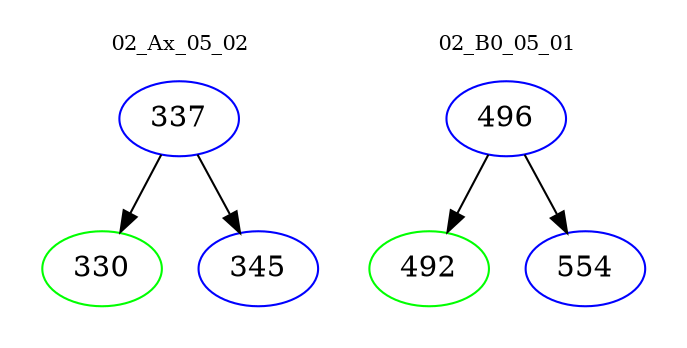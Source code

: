 digraph{
subgraph cluster_0 {
color = white
label = "02_Ax_05_02";
fontsize=10;
T0_337 [label="337", color="blue"]
T0_337 -> T0_330 [color="black"]
T0_330 [label="330", color="green"]
T0_337 -> T0_345 [color="black"]
T0_345 [label="345", color="blue"]
}
subgraph cluster_1 {
color = white
label = "02_B0_05_01";
fontsize=10;
T1_496 [label="496", color="blue"]
T1_496 -> T1_492 [color="black"]
T1_492 [label="492", color="green"]
T1_496 -> T1_554 [color="black"]
T1_554 [label="554", color="blue"]
}
}
